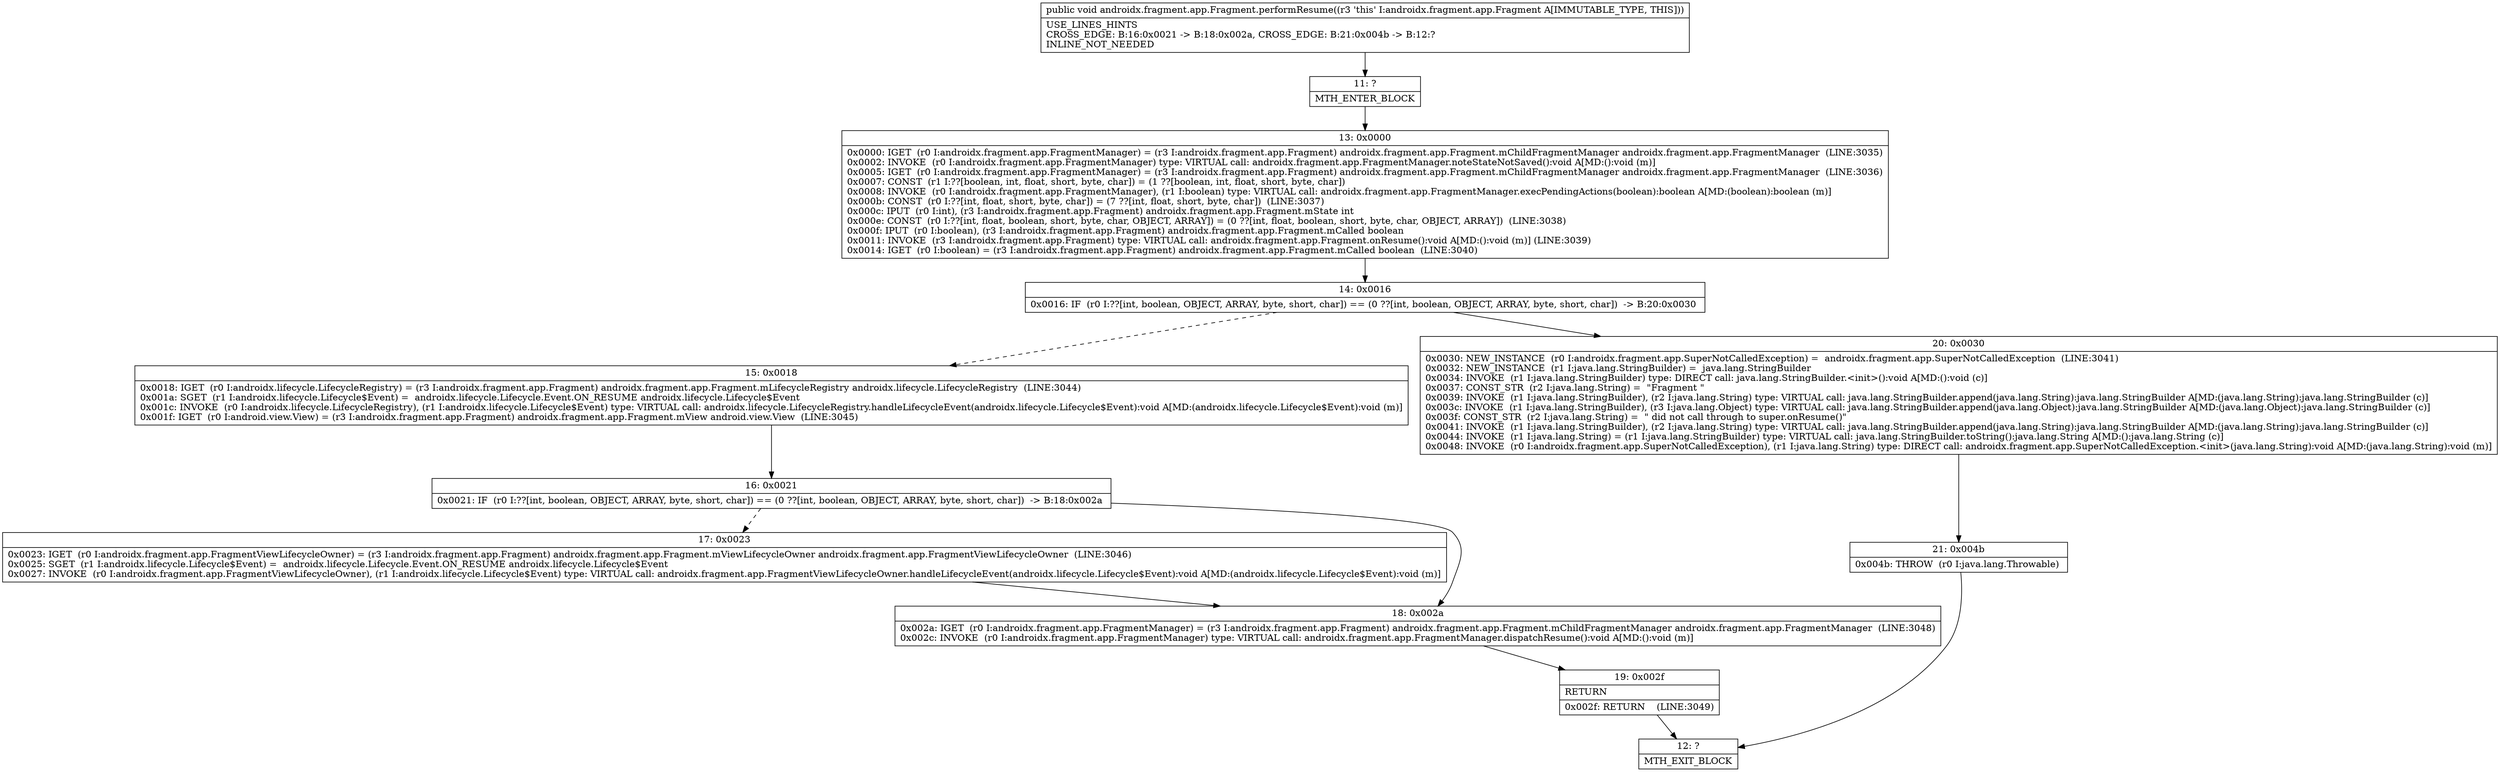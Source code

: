 digraph "CFG forandroidx.fragment.app.Fragment.performResume()V" {
Node_11 [shape=record,label="{11\:\ ?|MTH_ENTER_BLOCK\l}"];
Node_13 [shape=record,label="{13\:\ 0x0000|0x0000: IGET  (r0 I:androidx.fragment.app.FragmentManager) = (r3 I:androidx.fragment.app.Fragment) androidx.fragment.app.Fragment.mChildFragmentManager androidx.fragment.app.FragmentManager  (LINE:3035)\l0x0002: INVOKE  (r0 I:androidx.fragment.app.FragmentManager) type: VIRTUAL call: androidx.fragment.app.FragmentManager.noteStateNotSaved():void A[MD:():void (m)]\l0x0005: IGET  (r0 I:androidx.fragment.app.FragmentManager) = (r3 I:androidx.fragment.app.Fragment) androidx.fragment.app.Fragment.mChildFragmentManager androidx.fragment.app.FragmentManager  (LINE:3036)\l0x0007: CONST  (r1 I:??[boolean, int, float, short, byte, char]) = (1 ??[boolean, int, float, short, byte, char]) \l0x0008: INVOKE  (r0 I:androidx.fragment.app.FragmentManager), (r1 I:boolean) type: VIRTUAL call: androidx.fragment.app.FragmentManager.execPendingActions(boolean):boolean A[MD:(boolean):boolean (m)]\l0x000b: CONST  (r0 I:??[int, float, short, byte, char]) = (7 ??[int, float, short, byte, char])  (LINE:3037)\l0x000c: IPUT  (r0 I:int), (r3 I:androidx.fragment.app.Fragment) androidx.fragment.app.Fragment.mState int \l0x000e: CONST  (r0 I:??[int, float, boolean, short, byte, char, OBJECT, ARRAY]) = (0 ??[int, float, boolean, short, byte, char, OBJECT, ARRAY])  (LINE:3038)\l0x000f: IPUT  (r0 I:boolean), (r3 I:androidx.fragment.app.Fragment) androidx.fragment.app.Fragment.mCalled boolean \l0x0011: INVOKE  (r3 I:androidx.fragment.app.Fragment) type: VIRTUAL call: androidx.fragment.app.Fragment.onResume():void A[MD:():void (m)] (LINE:3039)\l0x0014: IGET  (r0 I:boolean) = (r3 I:androidx.fragment.app.Fragment) androidx.fragment.app.Fragment.mCalled boolean  (LINE:3040)\l}"];
Node_14 [shape=record,label="{14\:\ 0x0016|0x0016: IF  (r0 I:??[int, boolean, OBJECT, ARRAY, byte, short, char]) == (0 ??[int, boolean, OBJECT, ARRAY, byte, short, char])  \-\> B:20:0x0030 \l}"];
Node_15 [shape=record,label="{15\:\ 0x0018|0x0018: IGET  (r0 I:androidx.lifecycle.LifecycleRegistry) = (r3 I:androidx.fragment.app.Fragment) androidx.fragment.app.Fragment.mLifecycleRegistry androidx.lifecycle.LifecycleRegistry  (LINE:3044)\l0x001a: SGET  (r1 I:androidx.lifecycle.Lifecycle$Event) =  androidx.lifecycle.Lifecycle.Event.ON_RESUME androidx.lifecycle.Lifecycle$Event \l0x001c: INVOKE  (r0 I:androidx.lifecycle.LifecycleRegistry), (r1 I:androidx.lifecycle.Lifecycle$Event) type: VIRTUAL call: androidx.lifecycle.LifecycleRegistry.handleLifecycleEvent(androidx.lifecycle.Lifecycle$Event):void A[MD:(androidx.lifecycle.Lifecycle$Event):void (m)]\l0x001f: IGET  (r0 I:android.view.View) = (r3 I:androidx.fragment.app.Fragment) androidx.fragment.app.Fragment.mView android.view.View  (LINE:3045)\l}"];
Node_16 [shape=record,label="{16\:\ 0x0021|0x0021: IF  (r0 I:??[int, boolean, OBJECT, ARRAY, byte, short, char]) == (0 ??[int, boolean, OBJECT, ARRAY, byte, short, char])  \-\> B:18:0x002a \l}"];
Node_17 [shape=record,label="{17\:\ 0x0023|0x0023: IGET  (r0 I:androidx.fragment.app.FragmentViewLifecycleOwner) = (r3 I:androidx.fragment.app.Fragment) androidx.fragment.app.Fragment.mViewLifecycleOwner androidx.fragment.app.FragmentViewLifecycleOwner  (LINE:3046)\l0x0025: SGET  (r1 I:androidx.lifecycle.Lifecycle$Event) =  androidx.lifecycle.Lifecycle.Event.ON_RESUME androidx.lifecycle.Lifecycle$Event \l0x0027: INVOKE  (r0 I:androidx.fragment.app.FragmentViewLifecycleOwner), (r1 I:androidx.lifecycle.Lifecycle$Event) type: VIRTUAL call: androidx.fragment.app.FragmentViewLifecycleOwner.handleLifecycleEvent(androidx.lifecycle.Lifecycle$Event):void A[MD:(androidx.lifecycle.Lifecycle$Event):void (m)]\l}"];
Node_18 [shape=record,label="{18\:\ 0x002a|0x002a: IGET  (r0 I:androidx.fragment.app.FragmentManager) = (r3 I:androidx.fragment.app.Fragment) androidx.fragment.app.Fragment.mChildFragmentManager androidx.fragment.app.FragmentManager  (LINE:3048)\l0x002c: INVOKE  (r0 I:androidx.fragment.app.FragmentManager) type: VIRTUAL call: androidx.fragment.app.FragmentManager.dispatchResume():void A[MD:():void (m)]\l}"];
Node_19 [shape=record,label="{19\:\ 0x002f|RETURN\l|0x002f: RETURN    (LINE:3049)\l}"];
Node_12 [shape=record,label="{12\:\ ?|MTH_EXIT_BLOCK\l}"];
Node_20 [shape=record,label="{20\:\ 0x0030|0x0030: NEW_INSTANCE  (r0 I:androidx.fragment.app.SuperNotCalledException) =  androidx.fragment.app.SuperNotCalledException  (LINE:3041)\l0x0032: NEW_INSTANCE  (r1 I:java.lang.StringBuilder) =  java.lang.StringBuilder \l0x0034: INVOKE  (r1 I:java.lang.StringBuilder) type: DIRECT call: java.lang.StringBuilder.\<init\>():void A[MD:():void (c)]\l0x0037: CONST_STR  (r2 I:java.lang.String) =  \"Fragment \" \l0x0039: INVOKE  (r1 I:java.lang.StringBuilder), (r2 I:java.lang.String) type: VIRTUAL call: java.lang.StringBuilder.append(java.lang.String):java.lang.StringBuilder A[MD:(java.lang.String):java.lang.StringBuilder (c)]\l0x003c: INVOKE  (r1 I:java.lang.StringBuilder), (r3 I:java.lang.Object) type: VIRTUAL call: java.lang.StringBuilder.append(java.lang.Object):java.lang.StringBuilder A[MD:(java.lang.Object):java.lang.StringBuilder (c)]\l0x003f: CONST_STR  (r2 I:java.lang.String) =  \" did not call through to super.onResume()\" \l0x0041: INVOKE  (r1 I:java.lang.StringBuilder), (r2 I:java.lang.String) type: VIRTUAL call: java.lang.StringBuilder.append(java.lang.String):java.lang.StringBuilder A[MD:(java.lang.String):java.lang.StringBuilder (c)]\l0x0044: INVOKE  (r1 I:java.lang.String) = (r1 I:java.lang.StringBuilder) type: VIRTUAL call: java.lang.StringBuilder.toString():java.lang.String A[MD:():java.lang.String (c)]\l0x0048: INVOKE  (r0 I:androidx.fragment.app.SuperNotCalledException), (r1 I:java.lang.String) type: DIRECT call: androidx.fragment.app.SuperNotCalledException.\<init\>(java.lang.String):void A[MD:(java.lang.String):void (m)]\l}"];
Node_21 [shape=record,label="{21\:\ 0x004b|0x004b: THROW  (r0 I:java.lang.Throwable) \l}"];
MethodNode[shape=record,label="{public void androidx.fragment.app.Fragment.performResume((r3 'this' I:androidx.fragment.app.Fragment A[IMMUTABLE_TYPE, THIS]))  | USE_LINES_HINTS\lCROSS_EDGE: B:16:0x0021 \-\> B:18:0x002a, CROSS_EDGE: B:21:0x004b \-\> B:12:?\lINLINE_NOT_NEEDED\l}"];
MethodNode -> Node_11;Node_11 -> Node_13;
Node_13 -> Node_14;
Node_14 -> Node_15[style=dashed];
Node_14 -> Node_20;
Node_15 -> Node_16;
Node_16 -> Node_17[style=dashed];
Node_16 -> Node_18;
Node_17 -> Node_18;
Node_18 -> Node_19;
Node_19 -> Node_12;
Node_20 -> Node_21;
Node_21 -> Node_12;
}

